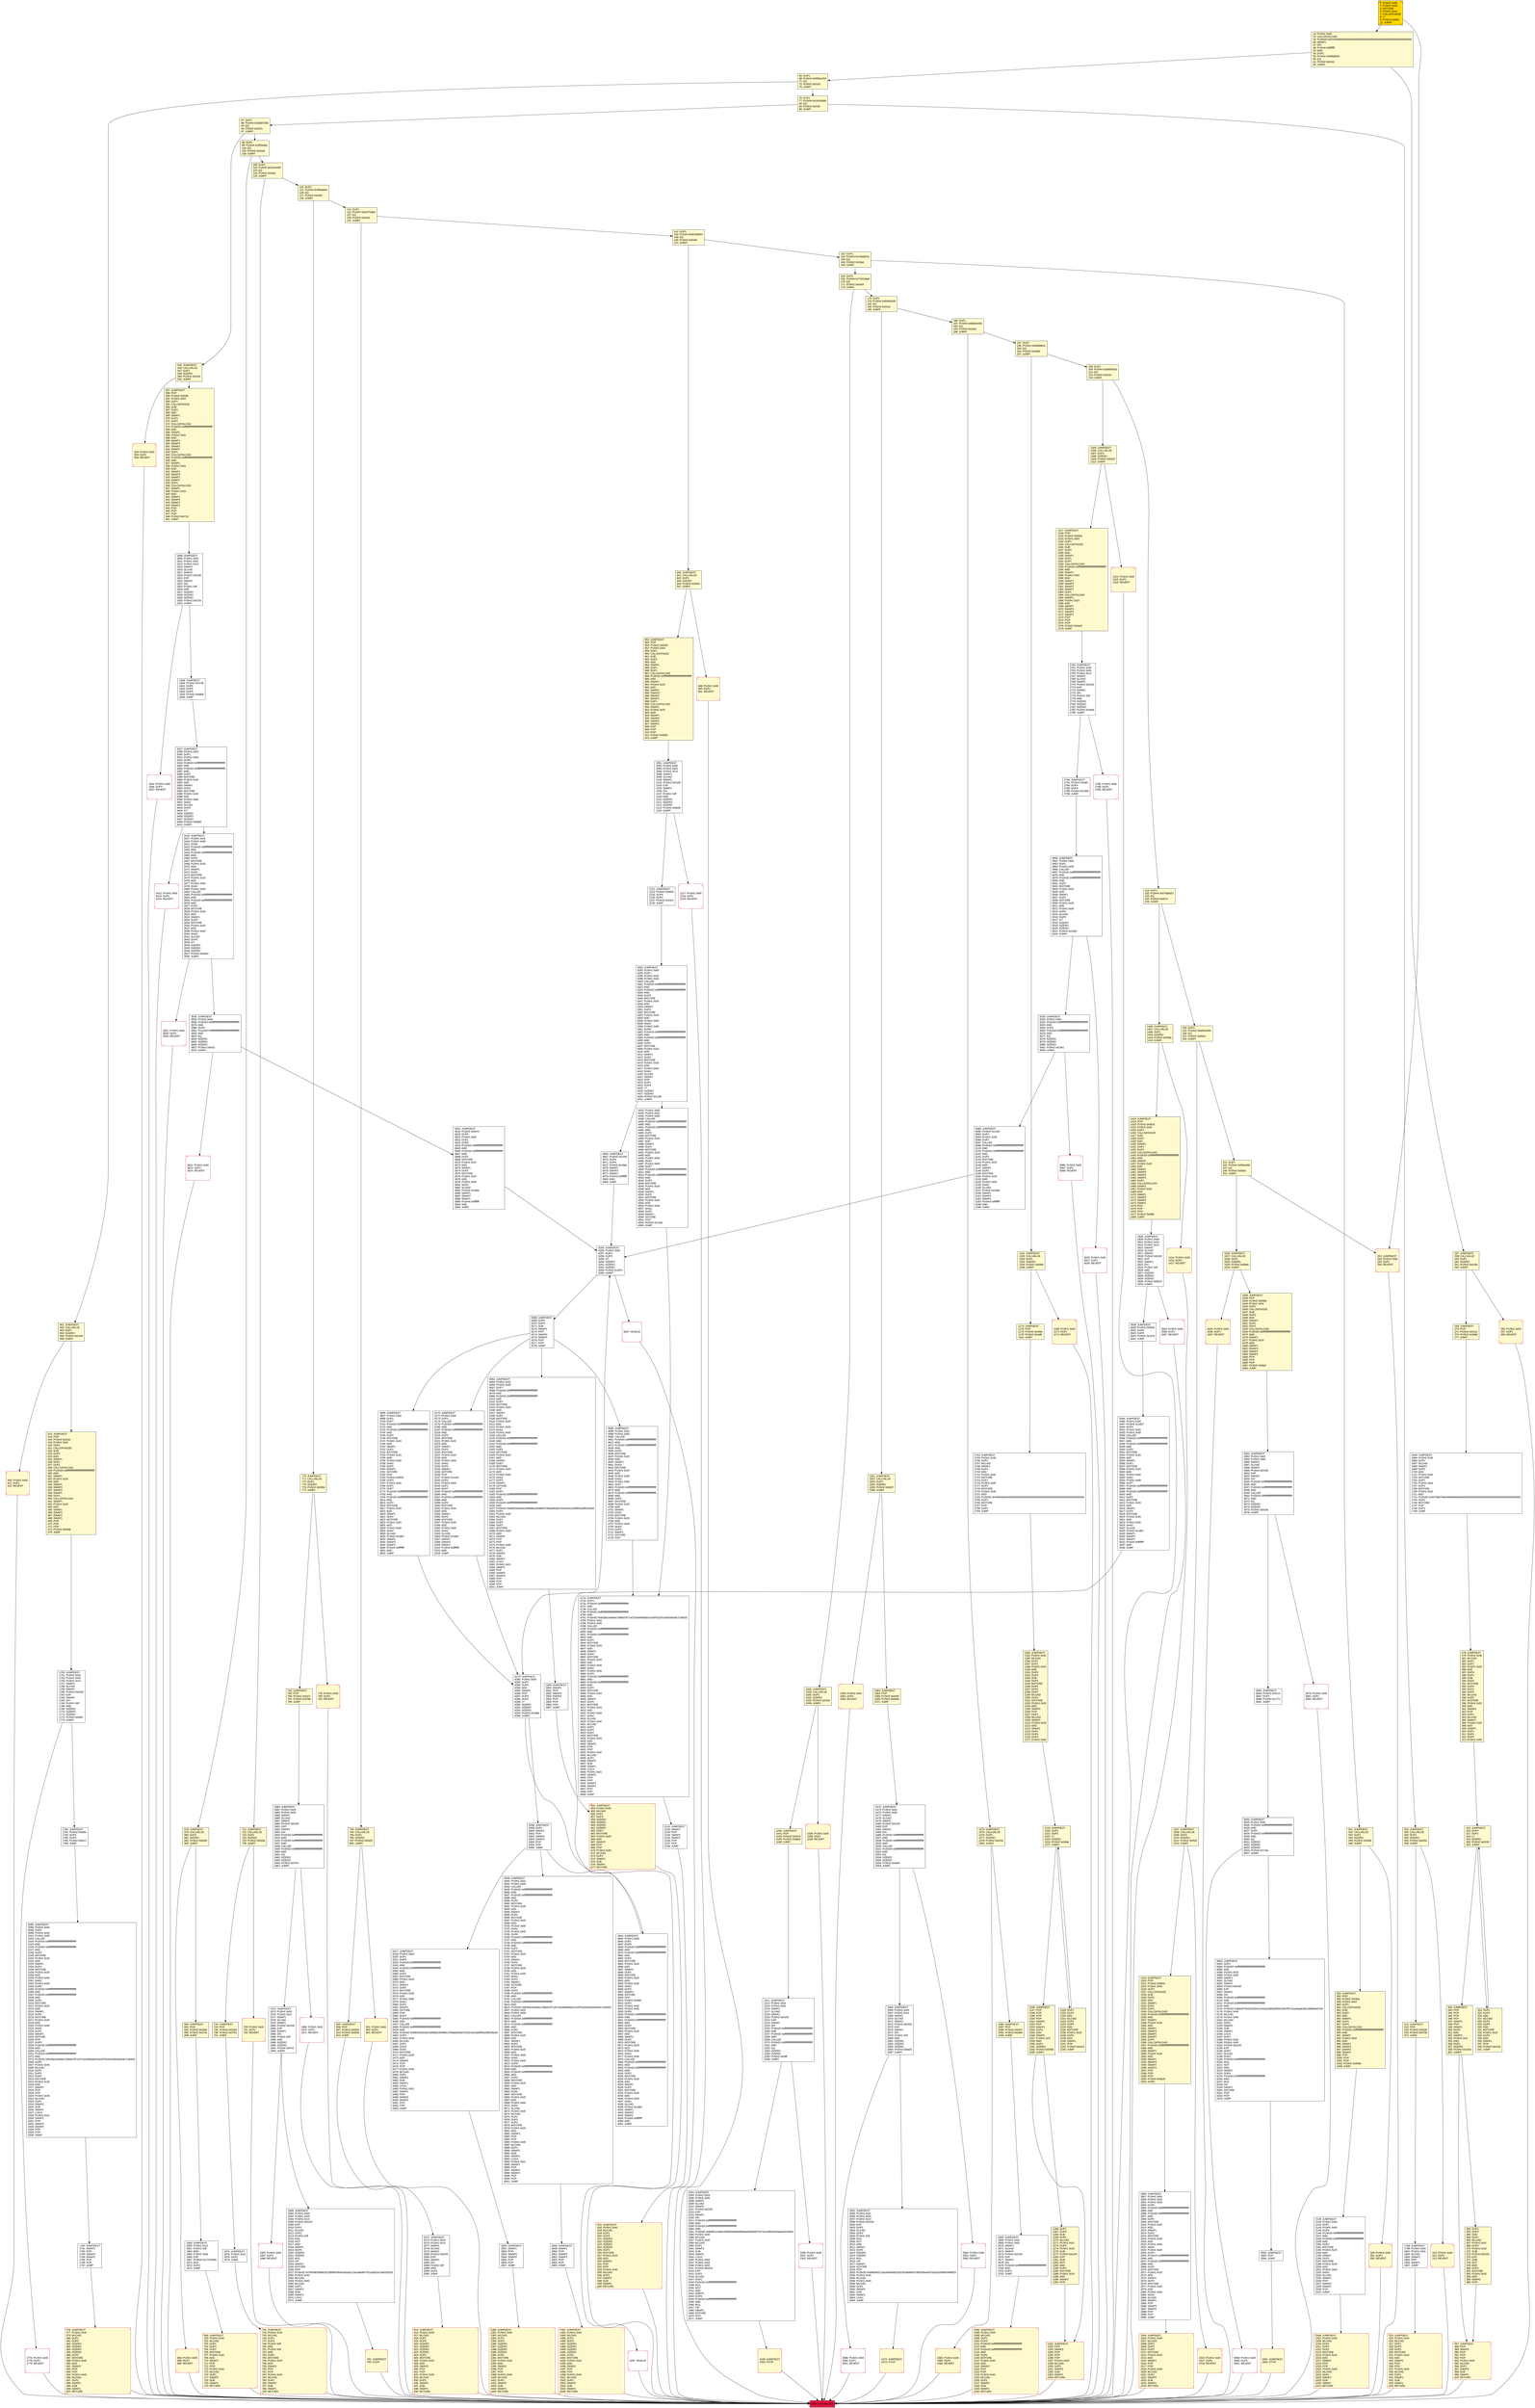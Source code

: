 digraph G {
bgcolor=transparent rankdir=UD;
node [shape=box style=filled color=black fillcolor=white fontname=arial fontcolor=black];
5025 [label="5025: PUSH1 0x00\l5027: DUP1\l5028: REVERT\l" shape=Msquare color=crimson ];
699 [label="699: JUMPDEST\l700: PUSH1 0x40\l702: MLOAD\l703: DUP1\l704: DUP3\l705: DUP2\l706: MSTORE\l707: PUSH1 0x20\l709: ADD\l710: SWAP2\l711: POP\l712: POP\l713: PUSH1 0x40\l715: MLOAD\l716: DUP1\l717: SWAP2\l718: SUB\l719: SWAP1\l720: RETURN\l" fillcolor=lemonchiffon shape=Msquare color=crimson ];
6058 [label="6058: PUSH1 0x00\l6060: DUP1\l6061: REVERT\l" shape=Msquare color=crimson ];
120 [label="120: DUP1\l121: PUSH4 0x3f4ba83a\l126: EQ\l127: PUSH2 0x0302\l130: JUMPI\l" fillcolor=lemonchiffon ];
1040 [label="1040: JUMPDEST\l1041: POP\l1042: PUSH2 0x0419\l1045: PUSH2 0x08a3\l1048: JUMP\l" fillcolor=lemonchiffon ];
686 [label="686: PUSH1 0x00\l688: DUP1\l689: REVERT\l" fillcolor=lemonchiffon shape=Msquare color=crimson ];
1691 [label="1691: JUMPDEST\l1692: STOP\l" fillcolor=lemonchiffon shape=Msquare color=crimson ];
5170 [label="5170: JUMPDEST\l5171: PUSH1 0x00\l5173: DUP1\l5174: CALLER\l5175: PUSH20 0xffffffffffffffffffffffffffffffffffffffff\l5196: AND\l5197: PUSH20 0xffffffffffffffffffffffffffffffffffffffff\l5218: AND\l5219: DUP2\l5220: MSTORE\l5221: PUSH1 0x20\l5223: ADD\l5224: SWAP1\l5225: DUP2\l5226: MSTORE\l5227: PUSH1 0x20\l5229: ADD\l5230: PUSH1 0x00\l5232: SHA3\l5233: DUP2\l5234: SWAP1\l5235: SSTORE\l5236: POP\l5237: PUSH2 0x14c5\l5240: DUP3\l5241: PUSH1 0x00\l5243: DUP1\l5244: DUP7\l5245: PUSH20 0xffffffffffffffffffffffffffffffffffffffff\l5266: AND\l5267: PUSH20 0xffffffffffffffffffffffffffffffffffffffff\l5288: AND\l5289: DUP2\l5290: MSTORE\l5291: PUSH1 0x20\l5293: ADD\l5294: SWAP1\l5295: DUP2\l5296: MSTORE\l5297: PUSH1 0x20\l5299: ADD\l5300: PUSH1 0x00\l5302: SHA3\l5303: SLOAD\l5304: PUSH2 0x1887\l5307: SWAP1\l5308: SWAP2\l5309: SWAP1\l5310: PUSH4 0xffffffff\l5315: AND\l5316: JUMP\l" ];
1968 [label="1968: PUSH1 0x00\l1970: DUP1\l1971: REVERT\l" shape=Msquare color=crimson ];
814 [label="814: JUMPDEST\l815: PUSH1 0x40\l817: MLOAD\l818: DUP1\l819: DUP3\l820: ISZERO\l821: ISZERO\l822: ISZERO\l823: ISZERO\l824: DUP2\l825: MSTORE\l826: PUSH1 0x20\l828: ADD\l829: SWAP2\l830: POP\l831: POP\l832: PUSH1 0x40\l834: MLOAD\l835: DUP1\l836: SWAP2\l837: SUB\l838: SWAP1\l839: RETURN\l" fillcolor=lemonchiffon shape=Msquare color=crimson ];
949 [label="949: PUSH1 0x00\l951: DUP1\l952: REVERT\l" fillcolor=lemonchiffon shape=Msquare color=crimson ];
1095 [label="1095: JUMPDEST\l1096: PUSH1 0x40\l1098: MLOAD\l1099: DUP1\l1100: DUP3\l1101: PUSH20 0xffffffffffffffffffffffffffffffffffffffff\l1122: AND\l1123: PUSH20 0xffffffffffffffffffffffffffffffffffffffff\l1144: AND\l1145: DUP2\l1146: MSTORE\l1147: PUSH1 0x20\l1149: ADD\l1150: SWAP2\l1151: POP\l1152: POP\l1153: PUSH1 0x40\l1155: MLOAD\l1156: DUP1\l1157: SWAP2\l1158: SUB\l1159: SWAP1\l1160: RETURN\l" fillcolor=lemonchiffon shape=Msquare color=crimson ];
208 [label="208: DUP1\l209: PUSH4 0xa9059cbb\l214: EQ\l215: PUSH2 0x0519\l218: JUMPI\l" fillcolor=lemonchiffon ];
1638 [label="1638: JUMPDEST\l1639: POP\l1640: PUSH2 0x069b\l1643: PUSH1 0x04\l1645: DUP1\l1646: CALLDATASIZE\l1647: SUB\l1648: DUP2\l1649: ADD\l1650: SWAP1\l1651: DUP1\l1652: DUP1\l1653: CALLDATALOAD\l1654: PUSH20 0xffffffffffffffffffffffffffffffffffffffff\l1675: AND\l1676: SWAP1\l1677: PUSH1 0x20\l1679: ADD\l1680: SWAP1\l1681: SWAP3\l1682: SWAP2\l1683: SWAP1\l1684: POP\l1685: POP\l1686: POP\l1687: PUSH2 0x0baf\l1690: JUMP\l" fillcolor=lemonchiffon ];
2121 [label="2121: JUMPDEST\l2122: PUSH2 0x0853\l2125: DUP4\l2126: DUP4\l2127: PUSH2 0x10c4\l2130: JUMP\l" ];
502 [label="502: JUMPDEST\l503: CALLVALUE\l504: DUP1\l505: ISZERO\l506: PUSH2 0x0202\l509: JUMPI\l" fillcolor=lemonchiffon ];
387 [label="387: JUMPDEST\l388: POP\l389: SWAP3\l390: POP\l391: POP\l392: POP\l393: PUSH1 0x40\l395: MLOAD\l396: DUP1\l397: SWAP2\l398: SUB\l399: SWAP1\l400: RETURN\l" fillcolor=lemonchiffon shape=Msquare color=crimson ];
5317 [label="5317: JUMPDEST\l5318: PUSH1 0x00\l5320: DUP1\l5321: DUP6\l5322: PUSH20 0xffffffffffffffffffffffffffffffffffffffff\l5343: AND\l5344: PUSH20 0xffffffffffffffffffffffffffffffffffffffff\l5365: AND\l5366: DUP2\l5367: MSTORE\l5368: PUSH1 0x20\l5370: ADD\l5371: SWAP1\l5372: DUP2\l5373: MSTORE\l5374: PUSH1 0x20\l5376: ADD\l5377: PUSH1 0x00\l5379: SHA3\l5380: DUP2\l5381: SWAP1\l5382: SSTORE\l5383: POP\l5384: DUP3\l5385: PUSH20 0xffffffffffffffffffffffffffffffffffffffff\l5406: AND\l5407: CALLER\l5408: PUSH20 0xffffffffffffffffffffffffffffffffffffffff\l5429: AND\l5430: PUSH32 0xddf252ad1be2c89b69c2b068fc378daa952ba7f163c4a11628f55a4df523b3ef\l5463: DUP5\l5464: PUSH1 0x40\l5466: MLOAD\l5467: DUP1\l5468: DUP3\l5469: DUP2\l5470: MSTORE\l5471: PUSH1 0x20\l5473: ADD\l5474: SWAP2\l5475: POP\l5476: POP\l5477: PUSH1 0x40\l5479: MLOAD\l5480: DUP1\l5481: SWAP2\l5482: SUB\l5483: SWAP1\l5484: LOG3\l5485: PUSH1 0x01\l5487: SWAP1\l5488: POP\l5489: SWAP3\l5490: SWAP2\l5491: POP\l5492: POP\l5493: JUMP\l" ];
1808 [label="1808: JUMPDEST\l1809: PUSH1 0x00\l1811: PUSH1 0x03\l1813: PUSH1 0x14\l1815: SWAP1\l1816: SLOAD\l1817: SWAP1\l1818: PUSH2 0x0100\l1821: EXP\l1822: SWAP1\l1823: DIV\l1824: PUSH1 0xff\l1826: AND\l1827: ISZERO\l1828: ISZERO\l1829: ISZERO\l1830: PUSH2 0x072e\l1833: JUMPI\l" ];
4052 [label="4052: JUMPDEST\l4053: PUSH1 0x02\l4055: PUSH1 0x00\l4057: DUP7\l4058: PUSH20 0xffffffffffffffffffffffffffffffffffffffff\l4079: AND\l4080: PUSH20 0xffffffffffffffffffffffffffffffffffffffff\l4101: AND\l4102: DUP2\l4103: MSTORE\l4104: PUSH1 0x20\l4106: ADD\l4107: SWAP1\l4108: DUP2\l4109: MSTORE\l4110: PUSH1 0x20\l4112: ADD\l4113: PUSH1 0x00\l4115: SHA3\l4116: PUSH1 0x00\l4118: CALLER\l4119: PUSH20 0xffffffffffffffffffffffffffffffffffffffff\l4140: AND\l4141: PUSH20 0xffffffffffffffffffffffffffffffffffffffff\l4162: AND\l4163: DUP2\l4164: MSTORE\l4165: PUSH1 0x20\l4167: ADD\l4168: SWAP1\l4169: DUP2\l4170: MSTORE\l4171: PUSH1 0x20\l4173: ADD\l4174: PUSH1 0x00\l4176: SHA3\l4177: DUP2\l4178: SWAP1\l4179: SSTORE\l4180: POP\l4181: DUP3\l4182: PUSH20 0xffffffffffffffffffffffffffffffffffffffff\l4203: AND\l4204: DUP5\l4205: PUSH20 0xffffffffffffffffffffffffffffffffffffffff\l4226: AND\l4227: PUSH32 0xddf252ad1be2c89b69c2b068fc378daa952ba7f163c4a11628f55a4df523b3ef\l4260: DUP5\l4261: PUSH1 0x40\l4263: MLOAD\l4264: DUP1\l4265: DUP3\l4266: DUP2\l4267: MSTORE\l4268: PUSH1 0x20\l4270: ADD\l4271: SWAP2\l4272: POP\l4273: POP\l4274: PUSH1 0x40\l4276: MLOAD\l4277: DUP1\l4278: SWAP2\l4279: SUB\l4280: SWAP1\l4281: LOG3\l4282: PUSH1 0x01\l4284: SWAP1\l4285: POP\l4286: SWAP4\l4287: SWAP3\l4288: POP\l4289: POP\l4290: POP\l4291: JUMP\l" ];
690 [label="690: JUMPDEST\l691: POP\l692: PUSH2 0x02bb\l695: PUSH2 0x0742\l698: JUMP\l" fillcolor=lemonchiffon ];
2091 [label="2091: JUMPDEST\l2092: PUSH1 0x00\l2094: PUSH1 0x03\l2096: PUSH1 0x14\l2098: SWAP1\l2099: SLOAD\l2100: SWAP1\l2101: PUSH2 0x0100\l2104: EXP\l2105: SWAP1\l2106: DIV\l2107: PUSH1 0xff\l2109: AND\l2110: ISZERO\l2111: ISZERO\l2112: ISZERO\l2113: PUSH2 0x0849\l2116: JUMPI\l" ];
721 [label="721: JUMPDEST\l722: CALLVALUE\l723: DUP1\l724: ISZERO\l725: PUSH2 0x02dd\l728: JUMPI\l" fillcolor=lemonchiffon ];
6297 [label="6297: INVALID\l" shape=Msquare color=crimson ];
1414 [label="1414: PUSH1 0x00\l1416: DUP1\l1417: REVERT\l" fillcolor=lemonchiffon shape=Msquare color=crimson ];
153 [label="153: DUP1\l154: PUSH4 0x70a08231\l159: EQ\l160: PUSH2 0x03ad\l163: JUMPI\l" fillcolor=lemonchiffon ];
1972 [label="1972: JUMPDEST\l1973: PUSH1 0x03\l1975: PUSH1 0x14\l1977: SWAP1\l1978: SLOAD\l1979: SWAP1\l1980: PUSH2 0x0100\l1983: EXP\l1984: SWAP1\l1985: DIV\l1986: PUSH1 0xff\l1988: AND\l1989: ISZERO\l1990: ISZERO\l1991: PUSH2 0x07cf\l1994: JUMPI\l" ];
4585 [label="4585: JUMPDEST\l4586: PUSH1 0x02\l4588: PUSH1 0x00\l4590: CALLER\l4591: PUSH20 0xffffffffffffffffffffffffffffffffffffffff\l4612: AND\l4613: PUSH20 0xffffffffffffffffffffffffffffffffffffffff\l4634: AND\l4635: DUP2\l4636: MSTORE\l4637: PUSH1 0x20\l4639: ADD\l4640: SWAP1\l4641: DUP2\l4642: MSTORE\l4643: PUSH1 0x20\l4645: ADD\l4646: PUSH1 0x00\l4648: SHA3\l4649: PUSH1 0x00\l4651: DUP7\l4652: PUSH20 0xffffffffffffffffffffffffffffffffffffffff\l4673: AND\l4674: PUSH20 0xffffffffffffffffffffffffffffffffffffffff\l4695: AND\l4696: DUP2\l4697: MSTORE\l4698: PUSH1 0x20\l4700: ADD\l4701: SWAP1\l4702: DUP2\l4703: MSTORE\l4704: PUSH1 0x20\l4706: ADD\l4707: PUSH1 0x00\l4709: SHA3\l4710: DUP2\l4711: SWAP1\l4712: SSTORE\l4713: POP\l" ];
1182 [label="1182: JUMPDEST\l1183: PUSH1 0x40\l1185: MLOAD\l1186: DUP1\l1187: DUP1\l1188: PUSH1 0x20\l1190: ADD\l1191: DUP3\l1192: DUP2\l1193: SUB\l1194: DUP3\l1195: MSTORE\l1196: DUP4\l1197: DUP2\l1198: DUP2\l1199: MLOAD\l1200: DUP2\l1201: MSTORE\l1202: PUSH1 0x20\l1204: ADD\l1205: SWAP2\l1206: POP\l1207: DUP1\l1208: MLOAD\l1209: SWAP1\l1210: PUSH1 0x20\l1212: ADD\l1213: SWAP1\l1214: DUP1\l1215: DUP4\l1216: DUP4\l1217: PUSH1 0x00\l" fillcolor=lemonchiffon ];
1169 [label="1169: PUSH1 0x00\l1171: DUP1\l1172: REVERT\l" fillcolor=lemonchiffon shape=Msquare color=crimson ];
241 [label="241: DUP1\l242: PUSH4 0xf2fde38b\l247: EQ\l248: PUSH2 0x065a\l251: JUMPI\l" fillcolor=lemonchiffon ];
6002 [label="6002: JUMPDEST\l6003: PUSH1 0x00\l6005: PUSH20 0xffffffffffffffffffffffffffffffffffffffff\l6026: AND\l6027: DUP2\l6028: PUSH20 0xffffffffffffffffffffffffffffffffffffffff\l6049: AND\l6050: EQ\l6051: ISZERO\l6052: ISZERO\l6053: ISZERO\l6054: PUSH2 0x17ae\l6057: JUMPI\l" ];
3092 [label="3092: JUMPDEST\l3093: POP\l3094: JUMP\l" ];
2592 [label="2592: JUMPDEST\l2593: PUSH1 0x01\l2595: PUSH1 0x03\l2597: PUSH1 0x14\l2599: PUSH2 0x0100\l2602: EXP\l2603: DUP2\l2604: SLOAD\l2605: DUP2\l2606: PUSH1 0xff\l2608: MUL\l2609: NOT\l2610: AND\l2611: SWAP1\l2612: DUP4\l2613: ISZERO\l2614: ISZERO\l2615: MUL\l2616: OR\l2617: SWAP1\l2618: SSTORE\l2619: POP\l2620: PUSH32 0x6985a02210a168e66602d3235cb6db0e70f92b3ba4d376a33c0f3d9434bff625\l2653: PUSH1 0x40\l2655: MLOAD\l2656: PUSH1 0x40\l2658: MLOAD\l2659: DUP1\l2660: SWAP2\l2661: SUB\l2662: SWAP1\l2663: LOG1\l2664: JUMP\l" ];
3696 [label="3696: JUMPDEST\l3697: PUSH1 0x00\l3699: DUP1\l3700: DUP7\l3701: PUSH20 0xffffffffffffffffffffffffffffffffffffffff\l3722: AND\l3723: PUSH20 0xffffffffffffffffffffffffffffffffffffffff\l3744: AND\l3745: DUP2\l3746: MSTORE\l3747: PUSH1 0x20\l3749: ADD\l3750: SWAP1\l3751: DUP2\l3752: MSTORE\l3753: PUSH1 0x20\l3755: ADD\l3756: PUSH1 0x00\l3758: SHA3\l3759: DUP2\l3760: SWAP1\l3761: SSTORE\l3762: POP\l3763: PUSH2 0x0f03\l3766: DUP3\l3767: PUSH1 0x00\l3769: DUP1\l3770: DUP7\l3771: PUSH20 0xffffffffffffffffffffffffffffffffffffffff\l3792: AND\l3793: PUSH20 0xffffffffffffffffffffffffffffffffffffffff\l3814: AND\l3815: DUP2\l3816: MSTORE\l3817: PUSH1 0x20\l3819: ADD\l3820: SWAP1\l3821: DUP2\l3822: MSTORE\l3823: PUSH1 0x20\l3825: ADD\l3826: PUSH1 0x00\l3828: SHA3\l3829: SLOAD\l3830: PUSH2 0x1887\l3833: SWAP1\l3834: SWAP2\l3835: SWAP1\l3836: PUSH4 0xffffffff\l3841: AND\l3842: JUMP\l" ];
1626 [label="1626: JUMPDEST\l1627: CALLVALUE\l1628: DUP1\l1629: ISZERO\l1630: PUSH2 0x0666\l1633: JUMPI\l" fillcolor=lemonchiffon ];
1219 [label="1219: JUMPDEST\l1220: DUP4\l1221: DUP2\l1222: LT\l1223: ISZERO\l1224: PUSH2 0x04de\l1227: JUMPI\l" fillcolor=lemonchiffon ];
409 [label="409: PUSH1 0x00\l411: DUP1\l412: REVERT\l" fillcolor=lemonchiffon shape=Msquare color=crimson ];
1750 [label="1750: JUMPDEST\l1751: PUSH1 0x00\l1753: PUSH1 0x03\l1755: PUSH1 0x14\l1757: SWAP1\l1758: SLOAD\l1759: SWAP1\l1760: PUSH2 0x0100\l1763: EXP\l1764: SWAP1\l1765: DIV\l1766: PUSH1 0xff\l1768: AND\l1769: ISZERO\l1770: ISZERO\l1771: ISZERO\l1772: PUSH2 0x06f4\l1775: JUMPI\l" ];
1086 [label="1086: JUMPDEST\l1087: POP\l1088: PUSH2 0x0447\l1091: PUSH2 0x0a69\l1094: JUMP\l" fillcolor=lemonchiffon ];
2786 [label="2786: PUSH1 0x00\l2788: DUP1\l2789: REVERT\l" shape=Msquare color=crimson ];
6268 [label="6268: JUMPDEST\l6269: DUP2\l6270: DUP4\l6271: SUB\l6272: SWAP1\l6273: POP\l6274: SWAP3\l6275: SWAP2\l6276: POP\l6277: POP\l6278: JUMP\l" ];
1305 [label="1305: JUMPDEST\l1306: CALLVALUE\l1307: DUP1\l1308: ISZERO\l1309: PUSH2 0x0525\l1312: JUMPI\l" fillcolor=lemonchiffon ];
2991 [label="2991: JUMPDEST\l2992: PUSH1 0x03\l2994: PUSH1 0x00\l2996: SWAP1\l2997: SLOAD\l2998: SWAP1\l2999: PUSH2 0x0100\l3002: EXP\l3003: SWAP1\l3004: DIV\l3005: PUSH20 0xffffffffffffffffffffffffffffffffffffffff\l3026: AND\l3027: PUSH20 0xffffffffffffffffffffffffffffffffffffffff\l3048: AND\l3049: CALLER\l3050: PUSH20 0xffffffffffffffffffffffffffffffffffffffff\l3071: AND\l3072: EQ\l3073: ISZERO\l3074: ISZERO\l3075: PUSH2 0x0c0b\l3078: JUMPI\l" ];
1051 [label="1051: JUMPDEST\l1052: CALLVALUE\l1053: DUP1\l1054: ISZERO\l1055: PUSH2 0x0427\l1058: JUMPI\l" fillcolor=lemonchiffon ];
1515 [label="1515: PUSH1 0x00\l1517: DUP1\l1518: REVERT\l" fillcolor=lemonchiffon shape=Msquare color=crimson ];
2838 [label="2838: JUMPDEST\l2839: PUSH2 0x0b20\l2842: DUP4\l2843: DUP4\l2844: PUSH2 0x1576\l2847: JUMP\l" ];
2800 [label="2800: JUMPDEST\l2801: SWAP1\l2802: POP\l2803: SWAP3\l2804: SWAP2\l2805: POP\l2806: POP\l2807: JUMP\l" ];
6062 [label="6062: JUMPDEST\l6063: DUP1\l6064: PUSH20 0xffffffffffffffffffffffffffffffffffffffff\l6085: AND\l6086: PUSH1 0x03\l6088: PUSH1 0x00\l6090: SWAP1\l6091: SLOAD\l6092: SWAP1\l6093: PUSH2 0x0100\l6096: EXP\l6097: SWAP1\l6098: DIV\l6099: PUSH20 0xffffffffffffffffffffffffffffffffffffffff\l6120: AND\l6121: PUSH20 0xffffffffffffffffffffffffffffffffffffffff\l6142: AND\l6143: PUSH32 0x8be0079c531659141344cd1fd0a4f28419497f9722a3daafe3b4186f6b6457e0\l6176: PUSH1 0x40\l6178: MLOAD\l6179: PUSH1 0x40\l6181: MLOAD\l6182: DUP1\l6183: SWAP2\l6184: SUB\l6185: SWAP1\l6186: LOG3\l6187: DUP1\l6188: PUSH1 0x03\l6190: PUSH1 0x00\l6192: PUSH2 0x0100\l6195: EXP\l6196: DUP2\l6197: SLOAD\l6198: DUP2\l6199: PUSH20 0xffffffffffffffffffffffffffffffffffffffff\l6220: MUL\l6221: NOT\l6222: AND\l6223: SWAP1\l6224: DUP4\l6225: PUSH20 0xffffffffffffffffffffffffffffffffffffffff\l6246: AND\l6247: MUL\l6248: OR\l6249: SWAP1\l6250: SSTORE\l6251: POP\l6252: POP\l6253: JUMP\l" ];
76 [label="76: DUP1\l77: PUSH4 0x18160ddd\l82: EQ\l83: PUSH2 0x01f6\l86: JUMPI\l" fillcolor=lemonchiffon ];
1776 [label="1776: PUSH1 0x00\l1778: DUP1\l1779: REVERT\l" shape=Msquare color=crimson ];
742 [label="742: JUMPDEST\l743: PUSH1 0x40\l745: MLOAD\l746: DUP1\l747: DUP3\l748: PUSH1 0xff\l750: AND\l751: PUSH1 0xff\l753: AND\l754: DUP2\l755: MSTORE\l756: PUSH1 0x20\l758: ADD\l759: SWAP2\l760: POP\l761: POP\l762: PUSH1 0x40\l764: MLOAD\l765: DUP1\l766: SWAP2\l767: SUB\l768: SWAP1\l769: RETURN\l" fillcolor=lemonchiffon shape=Msquare color=crimson ];
2211 [label="2211: JUMPDEST\l2212: PUSH1 0x03\l2214: PUSH1 0x00\l2216: SWAP1\l2217: SLOAD\l2218: SWAP1\l2219: PUSH2 0x0100\l2222: EXP\l2223: SWAP1\l2224: DIV\l2225: PUSH20 0xffffffffffffffffffffffffffffffffffffffff\l2246: AND\l2247: PUSH20 0xffffffffffffffffffffffffffffffffffffffff\l2268: AND\l2269: CALLER\l2270: PUSH20 0xffffffffffffffffffffffffffffffffffffffff\l2291: AND\l2292: EQ\l2293: ISZERO\l2294: ISZERO\l2295: PUSH2 0x08ff\l2298: JUMPI\l" ];
1838 [label="1838: JUMPDEST\l1839: PUSH2 0x0739\l1842: DUP5\l1843: DUP5\l1844: DUP5\l1845: PUSH2 0x0d09\l1848: JUMP\l" ];
1380 [label="1380: JUMPDEST\l1381: PUSH1 0x40\l1383: MLOAD\l1384: DUP1\l1385: DUP3\l1386: ISZERO\l1387: ISZERO\l1388: ISZERO\l1389: ISZERO\l1390: DUP2\l1391: MSTORE\l1392: PUSH1 0x20\l1394: ADD\l1395: SWAP2\l1396: POP\l1397: POP\l1398: PUSH1 0x40\l1400: MLOAD\l1401: DUP1\l1402: SWAP2\l1403: SUB\l1404: SWAP1\l1405: RETURN\l" fillcolor=lemonchiffon shape=Msquare color=crimson ];
142 [label="142: DUP1\l143: PUSH4 0x66188463\l148: EQ\l149: PUSH2 0x0348\l152: JUMPI\l" fillcolor=lemonchiffon ];
197 [label="197: DUP1\l198: PUSH4 0x95d89b41\l203: EQ\l204: PUSH2 0x0489\l207: JUMPI\l" fillcolor=lemonchiffon ];
2299 [label="2299: PUSH1 0x00\l2301: DUP1\l2302: REVERT\l" shape=Msquare color=crimson ];
2790 [label="2790: JUMPDEST\l2791: PUSH2 0x0af0\l2794: DUP4\l2795: DUP4\l2796: PUSH2 0x1356\l2799: JUMP\l" ];
1006 [label="1006: JUMPDEST\l1007: PUSH1 0x40\l1009: MLOAD\l1010: DUP1\l1011: DUP3\l1012: DUP2\l1013: MSTORE\l1014: PUSH1 0x20\l1016: ADD\l1017: SWAP2\l1018: POP\l1019: POP\l1020: PUSH1 0x40\l1022: MLOAD\l1023: DUP1\l1024: SWAP2\l1025: SUB\l1026: SWAP1\l1027: RETURN\l" fillcolor=lemonchiffon shape=Msquare color=crimson ];
1790 [label="1790: JUMPDEST\l1791: SWAP1\l1792: POP\l1793: SWAP3\l1794: SWAP2\l1795: POP\l1796: POP\l1797: JUMP\l" ];
65 [label="65: DUP1\l66: PUSH4 0x095ea7b3\l71: EQ\l72: PUSH2 0x0191\l75: JUMPI\l" fillcolor=lemonchiffon ];
510 [label="510: PUSH1 0x00\l512: DUP1\l513: REVERT\l" fillcolor=lemonchiffon shape=Msquare color=crimson ];
793 [label="793: JUMPDEST\l794: CALLVALUE\l795: DUP1\l796: ISZERO\l797: PUSH2 0x0325\l800: JUMPI\l" fillcolor=lemonchiffon ];
362 [label="362: DUP1\l363: DUP3\l364: SUB\l365: DUP1\l366: MLOAD\l367: PUSH1 0x01\l369: DUP4\l370: PUSH1 0x20\l372: SUB\l373: PUSH2 0x0100\l376: EXP\l377: SUB\l378: NOT\l379: AND\l380: DUP2\l381: MSTORE\l382: PUSH1 0x20\l384: ADD\l385: SWAP2\l386: POP\l" fillcolor=lemonchiffon ];
1507 [label="1507: JUMPDEST\l1508: CALLVALUE\l1509: DUP1\l1510: ISZERO\l1511: PUSH2 0x05ef\l1514: JUMPI\l" fillcolor=lemonchiffon ];
175 [label="175: DUP1\l176: PUSH4 0x8456cb59\l181: EQ\l182: PUSH2 0x041b\l185: JUMPI\l" fillcolor=lemonchiffon ];
315 [label="315: JUMPDEST\l316: DUP4\l317: DUP2\l318: LT\l319: ISZERO\l320: PUSH2 0x0156\l323: JUMPI\l" fillcolor=lemonchiffon ];
1995 [label="1995: PUSH1 0x00\l1997: DUP1\l1998: REVERT\l" shape=Msquare color=crimson ];
1074 [label="1074: JUMPDEST\l1075: CALLVALUE\l1076: DUP1\l1077: ISZERO\l1078: PUSH2 0x043e\l1081: JUMPI\l" fillcolor=lemonchiffon ];
1880 [label="1880: JUMPDEST\l1881: PUSH1 0x03\l1883: PUSH1 0x00\l1885: SWAP1\l1886: SLOAD\l1887: SWAP1\l1888: PUSH2 0x0100\l1891: EXP\l1892: SWAP1\l1893: DIV\l1894: PUSH20 0xffffffffffffffffffffffffffffffffffffffff\l1915: AND\l1916: PUSH20 0xffffffffffffffffffffffffffffffffffffffff\l1937: AND\l1938: CALLER\l1939: PUSH20 0xffffffffffffffffffffffffffffffffffffffff\l1960: AND\l1961: EQ\l1962: ISZERO\l1963: ISZERO\l1964: PUSH2 0x07b4\l1967: JUMPI\l" ];
1858 [label="1858: JUMPDEST\l1859: PUSH1 0x12\l1861: PUSH1 0xff\l1863: AND\l1864: PUSH1 0x0a\l1866: EXP\l1867: PUSH4 0x17d78400\l1872: MUL\l1873: DUP2\l1874: JUMP\l" ];
2072 [label="2072: JUMPDEST\l2073: PUSH1 0x03\l2075: PUSH1 0x14\l2077: SWAP1\l2078: SLOAD\l2079: SWAP1\l2080: PUSH2 0x0100\l2083: EXP\l2084: SWAP1\l2085: DIV\l2086: PUSH1 0xff\l2088: AND\l2089: DUP2\l2090: JUMP\l" ];
269 [label="269: JUMPDEST\l270: POP\l271: PUSH2 0x0116\l274: PUSH2 0x069d\l277: JUMP\l" fillcolor=lemonchiffon ];
1317 [label="1317: JUMPDEST\l1318: POP\l1319: PUSH2 0x0564\l1322: PUSH1 0x04\l1324: DUP1\l1325: CALLDATASIZE\l1326: SUB\l1327: DUP2\l1328: ADD\l1329: SWAP1\l1330: DUP1\l1331: DUP1\l1332: CALLDATALOAD\l1333: PUSH20 0xffffffffffffffffffffffffffffffffffffffff\l1354: AND\l1355: SWAP1\l1356: PUSH1 0x20\l1358: ADD\l1359: SWAP1\l1360: SWAP3\l1361: SWAP2\l1362: SWAP1\l1363: DUP1\l1364: CALLDATALOAD\l1365: SWAP1\l1366: PUSH1 0x20\l1368: ADD\l1369: SWAP1\l1370: SWAP3\l1371: SWAP2\l1372: SWAP1\l1373: POP\l1374: POP\l1375: POP\l1376: PUSH2 0x0ac8\l1379: JUMP\l" fillcolor=lemonchiffon ];
2472 [label="2472: JUMPDEST\l2473: PUSH1 0x03\l2475: PUSH1 0x00\l2477: SWAP1\l2478: SLOAD\l2479: SWAP1\l2480: PUSH2 0x0100\l2483: EXP\l2484: SWAP1\l2485: DIV\l2486: PUSH20 0xffffffffffffffffffffffffffffffffffffffff\l2507: AND\l2508: PUSH20 0xffffffffffffffffffffffffffffffffffffffff\l2529: AND\l2530: CALLER\l2531: PUSH20 0xffffffffffffffffffffffffffffffffffffffff\l2552: AND\l2553: EQ\l2554: ISZERO\l2555: ISZERO\l2556: PUSH2 0x0a04\l2559: JUMPI\l" ];
2760 [label="2760: JUMPDEST\l2761: PUSH1 0x00\l2763: PUSH1 0x03\l2765: PUSH1 0x14\l2767: SWAP1\l2768: SLOAD\l2769: SWAP1\l2770: PUSH2 0x0100\l2773: EXP\l2774: SWAP1\l2775: DIV\l2776: PUSH1 0xff\l2778: AND\l2779: ISZERO\l2780: ISZERO\l2781: ISZERO\l2782: PUSH2 0x0ae6\l2785: JUMPI\l" ];
5089 [label="5089: JUMPDEST\l5090: PUSH2 0x1432\l5093: DUP3\l5094: PUSH1 0x00\l5096: DUP1\l5097: CALLER\l5098: PUSH20 0xffffffffffffffffffffffffffffffffffffffff\l5119: AND\l5120: PUSH20 0xffffffffffffffffffffffffffffffffffffffff\l5141: AND\l5142: DUP2\l5143: MSTORE\l5144: PUSH1 0x20\l5146: ADD\l5147: SWAP1\l5148: DUP2\l5149: MSTORE\l5150: PUSH1 0x20\l5152: ADD\l5153: PUSH1 0x00\l5155: SHA3\l5156: SLOAD\l5157: PUSH2 0x186e\l5160: SWAP1\l5161: SWAP2\l5162: SWAP1\l5163: PUSH4 0xffffffff\l5168: AND\l5169: JUMP\l" ];
2303 [label="2303: JUMPDEST\l2304: PUSH1 0x03\l2306: PUSH1 0x00\l2308: SWAP1\l2309: SLOAD\l2310: SWAP1\l2311: PUSH2 0x0100\l2314: EXP\l2315: SWAP1\l2316: DIV\l2317: PUSH20 0xffffffffffffffffffffffffffffffffffffffff\l2338: AND\l2339: PUSH20 0xffffffffffffffffffffffffffffffffffffffff\l2360: AND\l2361: PUSH32 0xf8df31144d9c2f0f6b59d69b8b98abd5459d07f2742c4df920b25aae33c64820\l2394: PUSH1 0x40\l2396: MLOAD\l2397: PUSH1 0x40\l2399: MLOAD\l2400: DUP1\l2401: SWAP2\l2402: SUB\l2403: SWAP1\l2404: LOG2\l2405: PUSH1 0x00\l2407: PUSH1 0x03\l2409: PUSH1 0x00\l2411: PUSH2 0x0100\l2414: EXP\l2415: DUP2\l2416: SLOAD\l2417: DUP2\l2418: PUSH20 0xffffffffffffffffffffffffffffffffffffffff\l2439: MUL\l2440: NOT\l2441: AND\l2442: SWAP1\l2443: DUP4\l2444: PUSH20 0xffffffffffffffffffffffffffffffffffffffff\l2465: AND\l2466: MUL\l2467: OR\l2468: SWAP1\l2469: SSTORE\l2470: POP\l2471: JUMP\l" ];
729 [label="729: PUSH1 0x00\l731: DUP1\l732: REVERT\l" fillcolor=lemonchiffon shape=Msquare color=crimson ];
3555 [label="3555: JUMPDEST\l3556: PUSH1 0x00\l3558: PUSH20 0xffffffffffffffffffffffffffffffffffffffff\l3579: AND\l3580: DUP4\l3581: PUSH20 0xffffffffffffffffffffffffffffffffffffffff\l3602: AND\l3603: EQ\l3604: ISZERO\l3605: ISZERO\l3606: ISZERO\l3607: PUSH2 0x0e1f\l3610: JUMPI\l" ];
342 [label="342: JUMPDEST\l343: POP\l344: POP\l345: POP\l346: POP\l347: SWAP1\l348: POP\l349: SWAP1\l350: DUP2\l351: ADD\l352: SWAP1\l353: PUSH1 0x1f\l355: AND\l356: DUP1\l357: ISZERO\l358: PUSH2 0x0183\l361: JUMPI\l" fillcolor=lemonchiffon ];
1849 [label="1849: JUMPDEST\l1850: SWAP1\l1851: POP\l1852: SWAP4\l1853: SWAP3\l1854: POP\l1855: POP\l1856: POP\l1857: JUMP\l" ];
5085 [label="5085: PUSH1 0x00\l5087: DUP1\l5088: REVERT\l" shape=Msquare color=crimson ];
545 [label="545: JUMPDEST\l546: CALLVALUE\l547: DUP1\l548: ISZERO\l549: PUSH2 0x022d\l552: JUMPI\l" fillcolor=lemonchiffon ];
2808 [label="2808: JUMPDEST\l2809: PUSH1 0x00\l2811: PUSH1 0x03\l2813: PUSH1 0x14\l2815: SWAP1\l2816: SLOAD\l2817: SWAP1\l2818: PUSH2 0x0100\l2821: EXP\l2822: SWAP1\l2823: DIV\l2824: PUSH1 0xff\l2826: AND\l2827: ISZERO\l2828: ISZERO\l2829: ISZERO\l2830: PUSH2 0x0b16\l2833: JUMPI\l" ];
3551 [label="3551: PUSH1 0x00\l3553: DUP1\l3554: REVERT\l" shape=Msquare color=crimson ];
801 [label="801: PUSH1 0x00\l803: DUP1\l804: REVERT\l" fillcolor=lemonchiffon shape=Msquare color=crimson ];
1313 [label="1313: PUSH1 0x00\l1315: DUP1\l1316: REVERT\l" fillcolor=lemonchiffon shape=Msquare color=crimson ];
2848 [label="2848: JUMPDEST\l2849: SWAP1\l2850: POP\l2851: SWAP3\l2852: SWAP2\l2853: POP\l2854: POP\l2855: JUMP\l" ];
1059 [label="1059: PUSH1 0x00\l1061: DUP1\l1062: REVERT\l" fillcolor=lemonchiffon shape=Msquare color=crimson ];
4292 [label="4292: JUMPDEST\l4293: PUSH1 0x00\l4295: DUP1\l4296: PUSH1 0x02\l4298: PUSH1 0x00\l4300: CALLER\l4301: PUSH20 0xffffffffffffffffffffffffffffffffffffffff\l4322: AND\l4323: PUSH20 0xffffffffffffffffffffffffffffffffffffffff\l4344: AND\l4345: DUP2\l4346: MSTORE\l4347: PUSH1 0x20\l4349: ADD\l4350: SWAP1\l4351: DUP2\l4352: MSTORE\l4353: PUSH1 0x20\l4355: ADD\l4356: PUSH1 0x00\l4358: SHA3\l4359: PUSH1 0x00\l4361: DUP6\l4362: PUSH20 0xffffffffffffffffffffffffffffffffffffffff\l4383: AND\l4384: PUSH20 0xffffffffffffffffffffffffffffffffffffffff\l4405: AND\l4406: DUP2\l4407: MSTORE\l4408: PUSH1 0x20\l4410: ADD\l4411: SWAP1\l4412: DUP2\l4413: MSTORE\l4414: PUSH1 0x20\l4416: ADD\l4417: PUSH1 0x00\l4419: SHA3\l4420: SLOAD\l4421: SWAP1\l4422: POP\l4423: DUP1\l4424: DUP4\l4425: LT\l4426: ISZERO\l4427: ISZERO\l4428: PUSH2 0x11d6\l4431: JUMPI\l" ];
791 [label="791: JUMPDEST\l792: STOP\l" fillcolor=lemonchiffon shape=Msquare color=crimson ];
1228 [label="1228: DUP1\l1229: DUP3\l1230: ADD\l1231: MLOAD\l1232: DUP2\l1233: DUP5\l1234: ADD\l1235: MSTORE\l1236: PUSH1 0x20\l1238: DUP2\l1239: ADD\l1240: SWAP1\l1241: POP\l1242: PUSH2 0x04c3\l1245: JUMP\l" fillcolor=lemonchiffon ];
4714 [label="4714: JUMPDEST\l4715: DUP4\l4716: PUSH20 0xffffffffffffffffffffffffffffffffffffffff\l4737: AND\l4738: CALLER\l4739: PUSH20 0xffffffffffffffffffffffffffffffffffffffff\l4760: AND\l4761: PUSH32 0x8c5be1e5ebec7d5bd14f71427d1e84f3dd0314c0f7b2291e5b200ac8c7c3b925\l4794: PUSH1 0x02\l4796: PUSH1 0x00\l4798: CALLER\l4799: PUSH20 0xffffffffffffffffffffffffffffffffffffffff\l4820: AND\l4821: PUSH20 0xffffffffffffffffffffffffffffffffffffffff\l4842: AND\l4843: DUP2\l4844: MSTORE\l4845: PUSH1 0x20\l4847: ADD\l4848: SWAP1\l4849: DUP2\l4850: MSTORE\l4851: PUSH1 0x20\l4853: ADD\l4854: PUSH1 0x00\l4856: SHA3\l4857: PUSH1 0x00\l4859: DUP9\l4860: PUSH20 0xffffffffffffffffffffffffffffffffffffffff\l4881: AND\l4882: PUSH20 0xffffffffffffffffffffffffffffffffffffffff\l4903: AND\l4904: DUP2\l4905: MSTORE\l4906: PUSH1 0x20\l4908: ADD\l4909: SWAP1\l4910: DUP2\l4911: MSTORE\l4912: PUSH1 0x20\l4914: ADD\l4915: PUSH1 0x00\l4917: SHA3\l4918: SLOAD\l4919: PUSH1 0x40\l4921: MLOAD\l4922: DUP1\l4923: DUP3\l4924: DUP2\l4925: MSTORE\l4926: PUSH1 0x20\l4928: ADD\l4929: SWAP2\l4930: POP\l4931: POP\l4932: PUSH1 0x40\l4934: MLOAD\l4935: DUP1\l4936: SWAP2\l4937: SUB\l4938: SWAP1\l4939: LOG3\l4940: PUSH1 0x01\l4942: SWAP2\l4943: POP\l4944: POP\l4945: SWAP3\l4946: SWAP2\l4947: POP\l4948: POP\l4949: JUMP\l" ];
852 [label="852: JUMPDEST\l853: POP\l854: PUSH2 0x0393\l857: PUSH1 0x04\l859: DUP1\l860: CALLDATASIZE\l861: SUB\l862: DUP2\l863: ADD\l864: SWAP1\l865: DUP1\l866: DUP1\l867: CALLDATALOAD\l868: PUSH20 0xffffffffffffffffffffffffffffffffffffffff\l889: AND\l890: SWAP1\l891: PUSH1 0x20\l893: ADD\l894: SWAP1\l895: SWAP3\l896: SWAP2\l897: SWAP1\l898: DUP1\l899: CALLDATALOAD\l900: SWAP1\l901: PUSH1 0x20\l903: ADD\l904: SWAP1\l905: SWAP3\l906: SWAP2\l907: SWAP1\l908: POP\l909: POP\l910: POP\l911: PUSH2 0x082b\l914: JUMP\l" fillcolor=lemonchiffon ];
953 [label="953: JUMPDEST\l954: POP\l955: PUSH2 0x03ee\l958: PUSH1 0x04\l960: DUP1\l961: CALLDATASIZE\l962: SUB\l963: DUP2\l964: ADD\l965: SWAP1\l966: DUP1\l967: DUP1\l968: CALLDATALOAD\l969: PUSH20 0xffffffffffffffffffffffffffffffffffffffff\l990: AND\l991: SWAP1\l992: PUSH1 0x20\l994: ADD\l995: SWAP1\l996: SWAP3\l997: SWAP2\l998: SWAP1\l999: POP\l1000: POP\l1001: POP\l1002: PUSH2 0x085b\l1005: JUMP\l" fillcolor=lemonchiffon ];
553 [label="553: PUSH1 0x00\l555: DUP1\l556: REVERT\l" fillcolor=lemonchiffon shape=Msquare color=crimson ];
1519 [label="1519: JUMPDEST\l1520: POP\l1521: PUSH2 0x0644\l1524: PUSH1 0x04\l1526: DUP1\l1527: CALLDATASIZE\l1528: SUB\l1529: DUP2\l1530: ADD\l1531: SWAP1\l1532: DUP1\l1533: DUP1\l1534: CALLDATALOAD\l1535: PUSH20 0xffffffffffffffffffffffffffffffffffffffff\l1556: AND\l1557: SWAP1\l1558: PUSH1 0x20\l1560: ADD\l1561: SWAP1\l1562: SWAP3\l1563: SWAP2\l1564: SWAP1\l1565: DUP1\l1566: CALLDATALOAD\l1567: PUSH20 0xffffffffffffffffffffffffffffffffffffffff\l1588: AND\l1589: SWAP1\l1590: PUSH1 0x20\l1592: ADD\l1593: SWAP1\l1594: SWAP3\l1595: SWAP2\l1596: SWAP1\l1597: POP\l1598: POP\l1599: POP\l1600: PUSH2 0x0b28\l1603: JUMP\l" fillcolor=lemonchiffon ];
1834 [label="1834: PUSH1 0x00\l1836: DUP1\l1837: REVERT\l" shape=Msquare color=crimson ];
1999 [label="1999: JUMPDEST\l2000: PUSH1 0x00\l2002: PUSH1 0x03\l2004: PUSH1 0x14\l2006: PUSH2 0x0100\l2009: EXP\l2010: DUP2\l2011: SLOAD\l2012: DUP2\l2013: PUSH1 0xff\l2015: MUL\l2016: NOT\l2017: AND\l2018: SWAP1\l2019: DUP4\l2020: ISZERO\l2021: ISZERO\l2022: MUL\l2023: OR\l2024: SWAP1\l2025: SSTORE\l2026: POP\l2027: PUSH32 0x7805862f689e2f13df9f062ff482ad3ad112aca9e0847911ed832e158c525b33\l2060: PUSH1 0x40\l2062: MLOAD\l2063: PUSH1 0x40\l2065: MLOAD\l2066: DUP1\l2067: SWAP2\l2068: SUB\l2069: SWAP1\l2070: LOG1\l2071: JUMP\l" ];
557 [label="557: JUMPDEST\l558: POP\l559: PUSH2 0x028c\l562: PUSH1 0x04\l564: DUP1\l565: CALLDATASIZE\l566: SUB\l567: DUP2\l568: ADD\l569: SWAP1\l570: DUP1\l571: DUP1\l572: CALLDATALOAD\l573: PUSH20 0xffffffffffffffffffffffffffffffffffffffff\l594: AND\l595: SWAP1\l596: PUSH1 0x20\l598: ADD\l599: SWAP1\l600: SWAP3\l601: SWAP2\l602: SWAP1\l603: DUP1\l604: CALLDATALOAD\l605: PUSH20 0xffffffffffffffffffffffffffffffffffffffff\l626: AND\l627: SWAP1\l628: PUSH1 0x20\l630: ADD\l631: SWAP1\l632: SWAP3\l633: SWAP2\l634: SWAP1\l635: DUP1\l636: CALLDATALOAD\l637: SWAP1\l638: PUSH1 0x20\l640: ADD\l641: SWAP1\l642: SWAP3\l643: SWAP2\l644: SWAP1\l645: POP\l646: POP\l647: POP\l648: PUSH2 0x0710\l651: JUMP\l" fillcolor=lemonchiffon ];
1049 [label="1049: JUMPDEST\l1050: STOP\l" fillcolor=lemonchiffon shape=Msquare color=crimson ];
0 [label="0: PUSH1 0x80\l2: PUSH1 0x40\l4: MSTORE\l5: PUSH1 0x04\l7: CALLDATASIZE\l8: LT\l9: PUSH2 0x00fc\l12: JUMPI\l" fillcolor=lemonchiffon shape=Msquare fillcolor=gold ];
2564 [label="2564: JUMPDEST\l2565: PUSH1 0x03\l2567: PUSH1 0x14\l2569: SWAP1\l2570: SLOAD\l2571: SWAP1\l2572: PUSH2 0x0100\l2575: EXP\l2576: SWAP1\l2577: DIV\l2578: PUSH1 0xff\l2580: AND\l2581: ISZERO\l2582: ISZERO\l2583: ISZERO\l2584: PUSH2 0x0a20\l2587: JUMPI\l" ];
3083 [label="3083: JUMPDEST\l3084: PUSH2 0x0c14\l3087: DUP2\l3088: PUSH2 0x1772\l3091: JUMP\l" ];
1798 [label="1798: JUMPDEST\l1799: PUSH1 0x00\l1801: PUSH1 0x01\l1803: SLOAD\l1804: SWAP1\l1805: POP\l1806: SWAP1\l1807: JUMP\l" ];
1291 [label="1291: JUMPDEST\l1292: POP\l1293: SWAP3\l1294: POP\l1295: POP\l1296: POP\l1297: PUSH1 0x40\l1299: MLOAD\l1300: DUP1\l1301: SWAP2\l1302: SUB\l1303: SWAP1\l1304: RETURN\l" fillcolor=lemonchiffon shape=Msquare color=crimson ];
1780 [label="1780: JUMPDEST\l1781: PUSH2 0x06fe\l1784: DUP4\l1785: DUP4\l1786: PUSH2 0x0c17\l1789: JUMP\l" ];
840 [label="840: JUMPDEST\l841: CALLVALUE\l842: DUP1\l843: ISZERO\l844: PUSH2 0x0354\l847: JUMPI\l" fillcolor=lemonchiffon ];
1418 [label="1418: JUMPDEST\l1419: POP\l1420: PUSH2 0x05c9\l1423: PUSH1 0x04\l1425: DUP1\l1426: CALLDATASIZE\l1427: SUB\l1428: DUP2\l1429: ADD\l1430: SWAP1\l1431: DUP1\l1432: DUP1\l1433: CALLDATALOAD\l1434: PUSH20 0xffffffffffffffffffffffffffffffffffffffff\l1455: AND\l1456: SWAP1\l1457: PUSH1 0x20\l1459: ADD\l1460: SWAP1\l1461: SWAP3\l1462: SWAP2\l1463: SWAP1\l1464: DUP1\l1465: CALLDATALOAD\l1466: SWAP1\l1467: PUSH1 0x20\l1469: ADD\l1470: SWAP1\l1471: SWAP3\l1472: SWAP2\l1473: SWAP1\l1474: POP\l1475: POP\l1476: POP\l1477: PUSH2 0x0af8\l1480: JUMP\l" fillcolor=lemonchiffon ];
6298 [label="6298: JUMPDEST\l6299: DUP1\l6300: SWAP1\l6301: POP\l6302: SWAP3\l6303: SWAP2\l6304: POP\l6305: POP\l6306: JUMP\l" ];
1082 [label="1082: PUSH1 0x00\l1084: DUP1\l1085: REVERT\l" fillcolor=lemonchiffon shape=Msquare color=crimson ];
401 [label="401: JUMPDEST\l402: CALLVALUE\l403: DUP1\l404: ISZERO\l405: PUSH2 0x019d\l408: JUMPI\l" fillcolor=lemonchiffon ];
1406 [label="1406: JUMPDEST\l1407: CALLVALUE\l1408: DUP1\l1409: ISZERO\l1410: PUSH2 0x058a\l1413: JUMPI\l" fillcolor=lemonchiffon ];
733 [label="733: JUMPDEST\l734: POP\l735: PUSH2 0x02e6\l738: PUSH2 0x0753\l741: JUMP\l" fillcolor=lemonchiffon ];
2560 [label="2560: PUSH1 0x00\l2562: DUP1\l2563: REVERT\l" shape=Msquare color=crimson ];
131 [label="131: DUP1\l132: PUSH4 0x5c975abb\l137: EQ\l138: PUSH2 0x0319\l141: JUMPI\l" fillcolor=lemonchiffon ];
6307 [label="6307: EXIT BLOCK\l" fillcolor=crimson ];
1072 [label="1072: JUMPDEST\l1073: STOP\l" fillcolor=lemonchiffon shape=Msquare color=crimson ];
4950 [label="4950: JUMPDEST\l4951: PUSH1 0x00\l4953: DUP1\l4954: PUSH1 0x00\l4956: CALLER\l4957: PUSH20 0xffffffffffffffffffffffffffffffffffffffff\l4978: AND\l4979: PUSH20 0xffffffffffffffffffffffffffffffffffffffff\l5000: AND\l5001: DUP2\l5002: MSTORE\l5003: PUSH1 0x20\l5005: ADD\l5006: SWAP1\l5007: DUP2\l5008: MSTORE\l5009: PUSH1 0x20\l5011: ADD\l5012: PUSH1 0x00\l5014: SHA3\l5015: SLOAD\l5016: DUP3\l5017: GT\l5018: ISZERO\l5019: ISZERO\l5020: ISZERO\l5021: PUSH2 0x13a5\l5024: JUMPI\l" ];
4432 [label="4432: PUSH1 0x00\l4434: PUSH1 0x02\l4436: PUSH1 0x00\l4438: CALLER\l4439: PUSH20 0xffffffffffffffffffffffffffffffffffffffff\l4460: AND\l4461: PUSH20 0xffffffffffffffffffffffffffffffffffffffff\l4482: AND\l4483: DUP2\l4484: MSTORE\l4485: PUSH1 0x20\l4487: ADD\l4488: SWAP1\l4489: DUP2\l4490: MSTORE\l4491: PUSH1 0x20\l4493: ADD\l4494: PUSH1 0x00\l4496: SHA3\l4497: PUSH1 0x00\l4499: DUP7\l4500: PUSH20 0xffffffffffffffffffffffffffffffffffffffff\l4521: AND\l4522: PUSH20 0xffffffffffffffffffffffffffffffffffffffff\l4543: AND\l4544: DUP2\l4545: MSTORE\l4546: PUSH1 0x20\l4548: ADD\l4549: SWAP1\l4550: DUP2\l4551: MSTORE\l4552: PUSH1 0x20\l4554: ADD\l4555: PUSH1 0x00\l4557: SHA3\l4558: DUP2\l4559: SWAP1\l4560: SSTORE\l4561: POP\l4562: PUSH2 0x126a\l4565: JUMP\l" ];
1246 [label="1246: JUMPDEST\l1247: POP\l1248: POP\l1249: POP\l1250: POP\l1251: SWAP1\l1252: POP\l1253: SWAP1\l1254: DUP2\l1255: ADD\l1256: SWAP1\l1257: PUSH1 0x1f\l1259: AND\l1260: DUP1\l1261: ISZERO\l1262: PUSH2 0x050b\l1265: JUMPI\l" fillcolor=lemonchiffon ];
278 [label="278: JUMPDEST\l279: PUSH1 0x40\l281: MLOAD\l282: DUP1\l283: DUP1\l284: PUSH1 0x20\l286: ADD\l287: DUP3\l288: DUP2\l289: SUB\l290: DUP3\l291: MSTORE\l292: DUP4\l293: DUP2\l294: DUP2\l295: MLOAD\l296: DUP2\l297: MSTORE\l298: PUSH1 0x20\l300: ADD\l301: SWAP2\l302: POP\l303: DUP1\l304: MLOAD\l305: SWAP1\l306: PUSH1 0x20\l308: ADD\l309: SWAP1\l310: DUP1\l311: DUP4\l312: DUP4\l313: PUSH1 0x00\l" fillcolor=lemonchiffon ];
3079 [label="3079: PUSH1 0x00\l3081: DUP1\l3082: REVERT\l" shape=Msquare color=crimson ];
1161 [label="1161: JUMPDEST\l1162: CALLVALUE\l1163: DUP1\l1164: ISZERO\l1165: PUSH2 0x0495\l1168: JUMPI\l" fillcolor=lemonchiffon ];
265 [label="265: PUSH1 0x00\l267: DUP1\l268: REVERT\l" fillcolor=lemonchiffon shape=Msquare color=crimson ];
3337 [label="3337: JUMPDEST\l3338: PUSH1 0x00\l3340: DUP1\l3341: PUSH1 0x00\l3343: DUP6\l3344: PUSH20 0xffffffffffffffffffffffffffffffffffffffff\l3365: AND\l3366: PUSH20 0xffffffffffffffffffffffffffffffffffffffff\l3387: AND\l3388: DUP2\l3389: MSTORE\l3390: PUSH1 0x20\l3392: ADD\l3393: SWAP1\l3394: DUP2\l3395: MSTORE\l3396: PUSH1 0x20\l3398: ADD\l3399: PUSH1 0x00\l3401: SHA3\l3402: SLOAD\l3403: DUP3\l3404: GT\l3405: ISZERO\l3406: ISZERO\l3407: ISZERO\l3408: PUSH2 0x0d58\l3411: JUMPI\l" ];
164 [label="164: DUP1\l165: PUSH4 0x715018a6\l170: EQ\l171: PUSH2 0x0404\l174: JUMPI\l" fillcolor=lemonchiffon ];
778 [label="778: PUSH1 0x00\l780: DUP1\l781: REVERT\l" fillcolor=lemonchiffon shape=Msquare color=crimson ];
6254 [label="6254: JUMPDEST\l6255: PUSH1 0x00\l6257: DUP3\l6258: DUP3\l6259: GT\l6260: ISZERO\l6261: ISZERO\l6262: ISZERO\l6263: PUSH2 0x187c\l6266: JUMPI\l" ];
3843 [label="3843: JUMPDEST\l3844: PUSH1 0x00\l3846: DUP1\l3847: DUP6\l3848: PUSH20 0xffffffffffffffffffffffffffffffffffffffff\l3869: AND\l3870: PUSH20 0xffffffffffffffffffffffffffffffffffffffff\l3891: AND\l3892: DUP2\l3893: MSTORE\l3894: PUSH1 0x20\l3896: ADD\l3897: SWAP1\l3898: DUP2\l3899: MSTORE\l3900: PUSH1 0x20\l3902: ADD\l3903: PUSH1 0x00\l3905: SHA3\l3906: DUP2\l3907: SWAP1\l3908: SSTORE\l3909: POP\l3910: PUSH2 0x0fd4\l3913: DUP3\l3914: PUSH1 0x02\l3916: PUSH1 0x00\l3918: DUP8\l3919: PUSH20 0xffffffffffffffffffffffffffffffffffffffff\l3940: AND\l3941: PUSH20 0xffffffffffffffffffffffffffffffffffffffff\l3962: AND\l3963: DUP2\l3964: MSTORE\l3965: PUSH1 0x20\l3967: ADD\l3968: SWAP1\l3969: DUP2\l3970: MSTORE\l3971: PUSH1 0x20\l3973: ADD\l3974: PUSH1 0x00\l3976: SHA3\l3977: PUSH1 0x00\l3979: CALLER\l3980: PUSH20 0xffffffffffffffffffffffffffffffffffffffff\l4001: AND\l4002: PUSH20 0xffffffffffffffffffffffffffffffffffffffff\l4023: AND\l4024: DUP2\l4025: MSTORE\l4026: PUSH1 0x20\l4028: ADD\l4029: SWAP1\l4030: DUP2\l4031: MSTORE\l4032: PUSH1 0x20\l4034: ADD\l4035: PUSH1 0x00\l4037: SHA3\l4038: SLOAD\l4039: PUSH2 0x186e\l4042: SWAP1\l4043: SWAP2\l4044: SWAP1\l4045: PUSH4 0xffffffff\l4050: AND\l4051: JUMP\l" ];
1036 [label="1036: PUSH1 0x00\l1038: DUP1\l1039: REVERT\l" fillcolor=lemonchiffon shape=Msquare color=crimson ];
915 [label="915: JUMPDEST\l916: PUSH1 0x40\l918: MLOAD\l919: DUP1\l920: DUP3\l921: ISZERO\l922: ISZERO\l923: ISZERO\l924: ISZERO\l925: DUP2\l926: MSTORE\l927: PUSH1 0x20\l929: ADD\l930: SWAP2\l931: POP\l932: POP\l933: PUSH1 0x40\l935: MLOAD\l936: DUP1\l937: SWAP2\l938: SUB\l939: SWAP1\l940: RETURN\l" fillcolor=lemonchiffon shape=Msquare color=crimson ];
4566 [label="4566: JUMPDEST\l4567: PUSH2 0x11e9\l4570: DUP4\l4571: DUP3\l4572: PUSH2 0x186e\l4575: SWAP1\l4576: SWAP2\l4577: SWAP1\l4578: PUSH4 0xffffffff\l4583: AND\l4584: JUMP\l" ];
652 [label="652: JUMPDEST\l653: PUSH1 0x40\l655: MLOAD\l656: DUP1\l657: DUP3\l658: ISZERO\l659: ISZERO\l660: ISZERO\l661: ISZERO\l662: DUP2\l663: MSTORE\l664: PUSH1 0x20\l666: ADD\l667: SWAP2\l668: POP\l669: POP\l670: PUSH1 0x40\l672: MLOAD\l673: DUP1\l674: SWAP2\l675: SUB\l676: SWAP1\l677: RETURN\l" fillcolor=lemonchiffon shape=Msquare color=crimson ];
2856 [label="2856: JUMPDEST\l2857: PUSH1 0x00\l2859: PUSH1 0x02\l2861: PUSH1 0x00\l2863: DUP5\l2864: PUSH20 0xffffffffffffffffffffffffffffffffffffffff\l2885: AND\l2886: PUSH20 0xffffffffffffffffffffffffffffffffffffffff\l2907: AND\l2908: DUP2\l2909: MSTORE\l2910: PUSH1 0x20\l2912: ADD\l2913: SWAP1\l2914: DUP2\l2915: MSTORE\l2916: PUSH1 0x20\l2918: ADD\l2919: PUSH1 0x00\l2921: SHA3\l2922: PUSH1 0x00\l2924: DUP4\l2925: PUSH20 0xffffffffffffffffffffffffffffffffffffffff\l2946: AND\l2947: PUSH20 0xffffffffffffffffffffffffffffffffffffffff\l2968: AND\l2969: DUP2\l2970: MSTORE\l2971: PUSH1 0x20\l2973: ADD\l2974: SWAP1\l2975: DUP2\l2976: MSTORE\l2977: PUSH1 0x20\l2979: ADD\l2980: PUSH1 0x00\l2982: SHA3\l2983: SLOAD\l2984: SWAP1\l2985: POP\l2986: SWAP3\l2987: SWAP2\l2988: POP\l2989: POP\l2990: JUMP\l" ];
2834 [label="2834: PUSH1 0x00\l2836: DUP1\l2837: REVERT\l" shape=Msquare color=crimson ];
514 [label="514: JUMPDEST\l515: POP\l516: PUSH2 0x020b\l519: PUSH2 0x0706\l522: JUMP\l" fillcolor=lemonchiffon ];
6279 [label="6279: JUMPDEST\l6280: PUSH1 0x00\l6282: DUP2\l6283: DUP4\l6284: ADD\l6285: SWAP1\l6286: POP\l6287: DUP3\l6288: DUP2\l6289: LT\l6290: ISZERO\l6291: ISZERO\l6292: ISZERO\l6293: PUSH2 0x189a\l6296: JUMPI\l" ];
523 [label="523: JUMPDEST\l524: PUSH1 0x40\l526: MLOAD\l527: DUP1\l528: DUP3\l529: DUP2\l530: MSTORE\l531: PUSH1 0x20\l533: ADD\l534: SWAP2\l535: POP\l536: POP\l537: PUSH1 0x40\l539: MLOAD\l540: DUP1\l541: SWAP2\l542: SUB\l543: SWAP1\l544: RETURN\l" fillcolor=lemonchiffon shape=Msquare color=crimson ];
13 [label="13: PUSH1 0x00\l15: CALLDATALOAD\l16: PUSH29 0x0100000000000000000000000000000000000000000000000000000000\l46: SWAP1\l47: DIV\l48: PUSH4 0xffffffff\l53: AND\l54: DUP1\l55: PUSH4 0x06fdde03\l60: EQ\l61: PUSH2 0x0101\l64: JUMPI\l" fillcolor=lemonchiffon ];
3611 [label="3611: PUSH1 0x00\l3613: DUP1\l3614: REVERT\l" shape=Msquare color=crimson ];
230 [label="230: DUP1\l231: PUSH4 0xdd62ed3e\l236: EQ\l237: PUSH2 0x05e3\l240: JUMPI\l" fillcolor=lemonchiffon ];
2588 [label="2588: PUSH1 0x00\l2590: DUP1\l2591: REVERT\l" shape=Msquare color=crimson ];
186 [label="186: DUP1\l187: PUSH4 0x8da5cb5b\l192: EQ\l193: PUSH2 0x0432\l196: JUMPI\l" fillcolor=lemonchiffon ];
678 [label="678: JUMPDEST\l679: CALLVALUE\l680: DUP1\l681: ISZERO\l682: PUSH2 0x02b2\l685: JUMPI\l" fillcolor=lemonchiffon ];
1634 [label="1634: PUSH1 0x00\l1636: DUP1\l1637: REVERT\l" fillcolor=lemonchiffon shape=Msquare color=crimson ];
2703 [label="2703: JUMPDEST\l2704: PUSH1 0x40\l2706: DUP1\l2707: MLOAD\l2708: SWAP1\l2709: DUP2\l2710: ADD\l2711: PUSH1 0x40\l2713: MSTORE\l2714: DUP1\l2715: PUSH1 0x05\l2717: DUP2\l2718: MSTORE\l2719: PUSH1 0x20\l2721: ADD\l2722: PUSH32 0x44554b554e000000000000000000000000000000000000000000000000000000\l2755: DUP2\l2756: MSTORE\l2757: POP\l2758: DUP2\l2759: JUMP\l" ];
6267 [label="6267: INVALID\l" shape=Msquare color=crimson ];
413 [label="413: JUMPDEST\l414: POP\l415: PUSH2 0x01dc\l418: PUSH1 0x04\l420: DUP1\l421: CALLDATASIZE\l422: SUB\l423: DUP2\l424: ADD\l425: SWAP1\l426: DUP1\l427: DUP1\l428: CALLDATALOAD\l429: PUSH20 0xffffffffffffffffffffffffffffffffffffffff\l450: AND\l451: SWAP1\l452: PUSH1 0x20\l454: ADD\l455: SWAP1\l456: SWAP3\l457: SWAP2\l458: SWAP1\l459: DUP1\l460: CALLDATALOAD\l461: SWAP1\l462: PUSH1 0x20\l464: ADD\l465: SWAP1\l466: SWAP3\l467: SWAP2\l468: SWAP1\l469: POP\l470: POP\l471: POP\l472: PUSH2 0x06d6\l475: JUMP\l" fillcolor=lemonchiffon ];
941 [label="941: JUMPDEST\l942: CALLVALUE\l943: DUP1\l944: ISZERO\l945: PUSH2 0x03b9\l948: JUMPI\l" fillcolor=lemonchiffon ];
770 [label="770: JUMPDEST\l771: CALLVALUE\l772: DUP1\l773: ISZERO\l774: PUSH2 0x030e\l777: JUMPI\l" fillcolor=lemonchiffon ];
805 [label="805: JUMPDEST\l806: POP\l807: PUSH2 0x032e\l810: PUSH2 0x0818\l813: JUMP\l" fillcolor=lemonchiffon ];
1173 [label="1173: JUMPDEST\l1174: POP\l1175: PUSH2 0x049e\l1178: PUSH2 0x0a8f\l1181: JUMP\l" fillcolor=lemonchiffon ];
2139 [label="2139: JUMPDEST\l2140: PUSH1 0x00\l2142: DUP1\l2143: PUSH1 0x00\l2145: DUP4\l2146: PUSH20 0xffffffffffffffffffffffffffffffffffffffff\l2167: AND\l2168: PUSH20 0xffffffffffffffffffffffffffffffffffffffff\l2189: AND\l2190: DUP2\l2191: MSTORE\l2192: PUSH1 0x20\l2194: ADD\l2195: SWAP1\l2196: DUP2\l2197: MSTORE\l2198: PUSH1 0x20\l2200: ADD\l2201: PUSH1 0x00\l2203: SHA3\l2204: SLOAD\l2205: SWAP1\l2206: POP\l2207: SWAP2\l2208: SWAP1\l2209: POP\l2210: JUMP\l" ];
87 [label="87: DUP1\l88: PUSH4 0x23b872dd\l93: EQ\l94: PUSH2 0x0221\l97: JUMPI\l" fillcolor=lemonchiffon ];
3095 [label="3095: JUMPDEST\l3096: PUSH1 0x00\l3098: DUP2\l3099: PUSH1 0x02\l3101: PUSH1 0x00\l3103: CALLER\l3104: PUSH20 0xffffffffffffffffffffffffffffffffffffffff\l3125: AND\l3126: PUSH20 0xffffffffffffffffffffffffffffffffffffffff\l3147: AND\l3148: DUP2\l3149: MSTORE\l3150: PUSH1 0x20\l3152: ADD\l3153: SWAP1\l3154: DUP2\l3155: MSTORE\l3156: PUSH1 0x20\l3158: ADD\l3159: PUSH1 0x00\l3161: SHA3\l3162: PUSH1 0x00\l3164: DUP6\l3165: PUSH20 0xffffffffffffffffffffffffffffffffffffffff\l3186: AND\l3187: PUSH20 0xffffffffffffffffffffffffffffffffffffffff\l3208: AND\l3209: DUP2\l3210: MSTORE\l3211: PUSH1 0x20\l3213: ADD\l3214: SWAP1\l3215: DUP2\l3216: MSTORE\l3217: PUSH1 0x20\l3219: ADD\l3220: PUSH1 0x00\l3222: SHA3\l3223: DUP2\l3224: SWAP1\l3225: SSTORE\l3226: POP\l3227: DUP3\l3228: PUSH20 0xffffffffffffffffffffffffffffffffffffffff\l3249: AND\l3250: CALLER\l3251: PUSH20 0xffffffffffffffffffffffffffffffffffffffff\l3272: AND\l3273: PUSH32 0x8c5be1e5ebec7d5bd14f71427d1e84f3dd0314c0f7b2291e5b200ac8c7c3b925\l3306: DUP5\l3307: PUSH1 0x40\l3309: MLOAD\l3310: DUP1\l3311: DUP3\l3312: DUP2\l3313: MSTORE\l3314: PUSH1 0x20\l3316: ADD\l3317: SWAP2\l3318: POP\l3319: POP\l3320: PUSH1 0x40\l3322: MLOAD\l3323: DUP1\l3324: SWAP2\l3325: SUB\l3326: SWAP1\l3327: LOG3\l3328: PUSH1 0x01\l3330: SWAP1\l3331: POP\l3332: SWAP3\l3333: SWAP2\l3334: POP\l3335: POP\l3336: JUMP\l" ];
109 [label="109: DUP1\l110: PUSH4 0x313ce567\l115: EQ\l116: PUSH2 0x02d1\l119: JUMPI\l" fillcolor=lemonchiffon ];
1875 [label="1875: JUMPDEST\l1876: PUSH1 0x12\l1878: DUP2\l1879: JUMP\l" ];
2665 [label="2665: JUMPDEST\l2666: PUSH1 0x03\l2668: PUSH1 0x00\l2670: SWAP1\l2671: SLOAD\l2672: SWAP1\l2673: PUSH2 0x0100\l2676: EXP\l2677: SWAP1\l2678: DIV\l2679: PUSH20 0xffffffffffffffffffffffffffffffffffffffff\l2700: AND\l2701: DUP2\l2702: JUMP\l" ];
219 [label="219: DUP1\l220: PUSH4 0xd73dd623\l225: EQ\l226: PUSH2 0x057e\l229: JUMPI\l" fillcolor=lemonchiffon ];
5494 [label="5494: JUMPDEST\l5495: PUSH1 0x00\l5497: PUSH2 0x1607\l5500: DUP3\l5501: PUSH1 0x02\l5503: PUSH1 0x00\l5505: CALLER\l5506: PUSH20 0xffffffffffffffffffffffffffffffffffffffff\l5527: AND\l5528: PUSH20 0xffffffffffffffffffffffffffffffffffffffff\l5549: AND\l5550: DUP2\l5551: MSTORE\l5552: PUSH1 0x20\l5554: ADD\l5555: SWAP1\l5556: DUP2\l5557: MSTORE\l5558: PUSH1 0x20\l5560: ADD\l5561: PUSH1 0x00\l5563: SHA3\l5564: PUSH1 0x00\l5566: DUP7\l5567: PUSH20 0xffffffffffffffffffffffffffffffffffffffff\l5588: AND\l5589: PUSH20 0xffffffffffffffffffffffffffffffffffffffff\l5610: AND\l5611: DUP2\l5612: MSTORE\l5613: PUSH1 0x20\l5615: ADD\l5616: SWAP1\l5617: DUP2\l5618: MSTORE\l5619: PUSH1 0x20\l5621: ADD\l5622: PUSH1 0x00\l5624: SHA3\l5625: SLOAD\l5626: PUSH2 0x1887\l5629: SWAP1\l5630: SWAP2\l5631: SWAP1\l5632: PUSH4 0xffffffff\l5637: AND\l5638: JUMP\l" ];
476 [label="476: JUMPDEST\l477: PUSH1 0x40\l479: MLOAD\l480: DUP1\l481: DUP3\l482: ISZERO\l483: ISZERO\l484: ISZERO\l485: ISZERO\l486: DUP2\l487: MSTORE\l488: PUSH1 0x20\l490: ADD\l491: SWAP2\l492: POP\l493: POP\l494: PUSH1 0x40\l496: MLOAD\l497: DUP1\l498: SWAP2\l499: SUB\l500: SWAP1\l501: RETURN\l" fillcolor=lemonchiffon shape=Msquare color=crimson ];
2117 [label="2117: PUSH1 0x00\l2119: DUP1\l2120: REVERT\l" shape=Msquare color=crimson ];
257 [label="257: JUMPDEST\l258: CALLVALUE\l259: DUP1\l260: ISZERO\l261: PUSH2 0x010d\l264: JUMPI\l" fillcolor=lemonchiffon ];
324 [label="324: DUP1\l325: DUP3\l326: ADD\l327: MLOAD\l328: DUP2\l329: DUP5\l330: ADD\l331: MSTORE\l332: PUSH1 0x20\l334: DUP2\l335: ADD\l336: SWAP1\l337: POP\l338: PUSH2 0x013b\l341: JUMP\l" fillcolor=lemonchiffon ];
5639 [label="5639: JUMPDEST\l5640: PUSH1 0x02\l5642: PUSH1 0x00\l5644: CALLER\l5645: PUSH20 0xffffffffffffffffffffffffffffffffffffffff\l5666: AND\l5667: PUSH20 0xffffffffffffffffffffffffffffffffffffffff\l5688: AND\l5689: DUP2\l5690: MSTORE\l5691: PUSH1 0x20\l5693: ADD\l5694: SWAP1\l5695: DUP2\l5696: MSTORE\l5697: PUSH1 0x20\l5699: ADD\l5700: PUSH1 0x00\l5702: SHA3\l5703: PUSH1 0x00\l5705: DUP6\l5706: PUSH20 0xffffffffffffffffffffffffffffffffffffffff\l5727: AND\l5728: PUSH20 0xffffffffffffffffffffffffffffffffffffffff\l5749: AND\l5750: DUP2\l5751: MSTORE\l5752: PUSH1 0x20\l5754: ADD\l5755: SWAP1\l5756: DUP2\l5757: MSTORE\l5758: PUSH1 0x20\l5760: ADD\l5761: PUSH1 0x00\l5763: SHA3\l5764: DUP2\l5765: SWAP1\l5766: SSTORE\l5767: POP\l5768: DUP3\l5769: PUSH20 0xffffffffffffffffffffffffffffffffffffffff\l5790: AND\l5791: CALLER\l5792: PUSH20 0xffffffffffffffffffffffffffffffffffffffff\l5813: AND\l5814: PUSH32 0x8c5be1e5ebec7d5bd14f71427d1e84f3dd0314c0f7b2291e5b200ac8c7c3b925\l5847: PUSH1 0x02\l5849: PUSH1 0x00\l5851: CALLER\l5852: PUSH20 0xffffffffffffffffffffffffffffffffffffffff\l5873: AND\l5874: PUSH20 0xffffffffffffffffffffffffffffffffffffffff\l5895: AND\l5896: DUP2\l5897: MSTORE\l5898: PUSH1 0x20\l5900: ADD\l5901: SWAP1\l5902: DUP2\l5903: MSTORE\l5904: PUSH1 0x20\l5906: ADD\l5907: PUSH1 0x00\l5909: SHA3\l5910: PUSH1 0x00\l5912: DUP8\l5913: PUSH20 0xffffffffffffffffffffffffffffffffffffffff\l5934: AND\l5935: PUSH20 0xffffffffffffffffffffffffffffffffffffffff\l5956: AND\l5957: DUP2\l5958: MSTORE\l5959: PUSH1 0x20\l5961: ADD\l5962: SWAP1\l5963: DUP2\l5964: MSTORE\l5965: PUSH1 0x20\l5967: ADD\l5968: PUSH1 0x00\l5970: SHA3\l5971: SLOAD\l5972: PUSH1 0x40\l5974: MLOAD\l5975: DUP1\l5976: DUP3\l5977: DUP2\l5978: MSTORE\l5979: PUSH1 0x20\l5981: ADD\l5982: SWAP2\l5983: POP\l5984: POP\l5985: PUSH1 0x40\l5987: MLOAD\l5988: DUP1\l5989: SWAP2\l5990: SUB\l5991: SWAP1\l5992: LOG3\l5993: PUSH1 0x01\l5995: SWAP1\l5996: POP\l5997: SWAP3\l5998: SWAP2\l5999: POP\l6000: POP\l6001: JUMP\l" ];
1028 [label="1028: JUMPDEST\l1029: CALLVALUE\l1030: DUP1\l1031: ISZERO\l1032: PUSH2 0x0410\l1035: JUMPI\l" fillcolor=lemonchiffon ];
848 [label="848: PUSH1 0x00\l850: DUP1\l851: REVERT\l" fillcolor=lemonchiffon shape=Msquare color=crimson ];
1693 [label="1693: JUMPDEST\l1694: PUSH1 0x40\l1696: DUP1\l1697: MLOAD\l1698: SWAP1\l1699: DUP2\l1700: ADD\l1701: PUSH1 0x40\l1703: MSTORE\l1704: DUP1\l1705: PUSH1 0x0a\l1707: DUP2\l1708: MSTORE\l1709: PUSH1 0x20\l1711: ADD\l1712: PUSH32 0x44756b756e546f6b656e00000000000000000000000000000000000000000000\l1745: DUP2\l1746: MSTORE\l1747: POP\l1748: DUP2\l1749: JUMP\l" ];
2131 [label="2131: JUMPDEST\l2132: SWAP1\l2133: POP\l2134: SWAP3\l2135: SWAP2\l2136: POP\l2137: POP\l2138: JUMP\l" ];
3615 [label="3615: JUMPDEST\l3616: PUSH2 0x0e70\l3619: DUP3\l3620: PUSH1 0x00\l3622: DUP1\l3623: DUP8\l3624: PUSH20 0xffffffffffffffffffffffffffffffffffffffff\l3645: AND\l3646: PUSH20 0xffffffffffffffffffffffffffffffffffffffff\l3667: AND\l3668: DUP2\l3669: MSTORE\l3670: PUSH1 0x20\l3672: ADD\l3673: SWAP1\l3674: DUP2\l3675: MSTORE\l3676: PUSH1 0x20\l3678: ADD\l3679: PUSH1 0x00\l3681: SHA3\l3682: SLOAD\l3683: PUSH2 0x186e\l3686: SWAP1\l3687: SWAP2\l3688: SWAP1\l3689: PUSH4 0xffffffff\l3694: AND\l3695: JUMP\l" ];
782 [label="782: JUMPDEST\l783: POP\l784: PUSH2 0x0317\l787: PUSH2 0x0758\l790: JUMP\l" fillcolor=lemonchiffon ];
98 [label="98: DUP1\l99: PUSH4 0x2ff2e9dc\l104: EQ\l105: PUSH2 0x02a6\l108: JUMPI\l" fillcolor=lemonchiffon ];
1481 [label="1481: JUMPDEST\l1482: PUSH1 0x40\l1484: MLOAD\l1485: DUP1\l1486: DUP3\l1487: ISZERO\l1488: ISZERO\l1489: ISZERO\l1490: ISZERO\l1491: DUP2\l1492: MSTORE\l1493: PUSH1 0x20\l1495: ADD\l1496: SWAP2\l1497: POP\l1498: POP\l1499: PUSH1 0x40\l1501: MLOAD\l1502: DUP1\l1503: SWAP2\l1504: SUB\l1505: SWAP1\l1506: RETURN\l" fillcolor=lemonchiffon shape=Msquare color=crimson ];
3412 [label="3412: PUSH1 0x00\l3414: DUP1\l3415: REVERT\l" shape=Msquare color=crimson ];
1063 [label="1063: JUMPDEST\l1064: POP\l1065: PUSH2 0x0430\l1068: PUSH2 0x09a8\l1071: JUMP\l" fillcolor=lemonchiffon ];
3416 [label="3416: JUMPDEST\l3417: PUSH1 0x02\l3419: PUSH1 0x00\l3421: DUP6\l3422: PUSH20 0xffffffffffffffffffffffffffffffffffffffff\l3443: AND\l3444: PUSH20 0xffffffffffffffffffffffffffffffffffffffff\l3465: AND\l3466: DUP2\l3467: MSTORE\l3468: PUSH1 0x20\l3470: ADD\l3471: SWAP1\l3472: DUP2\l3473: MSTORE\l3474: PUSH1 0x20\l3476: ADD\l3477: PUSH1 0x00\l3479: SHA3\l3480: PUSH1 0x00\l3482: CALLER\l3483: PUSH20 0xffffffffffffffffffffffffffffffffffffffff\l3504: AND\l3505: PUSH20 0xffffffffffffffffffffffffffffffffffffffff\l3526: AND\l3527: DUP2\l3528: MSTORE\l3529: PUSH1 0x20\l3531: ADD\l3532: SWAP1\l3533: DUP2\l3534: MSTORE\l3535: PUSH1 0x20\l3537: ADD\l3538: PUSH1 0x00\l3540: SHA3\l3541: SLOAD\l3542: DUP3\l3543: GT\l3544: ISZERO\l3545: ISZERO\l3546: ISZERO\l3547: PUSH2 0x0de3\l3550: JUMPI\l" ];
1604 [label="1604: JUMPDEST\l1605: PUSH1 0x40\l1607: MLOAD\l1608: DUP1\l1609: DUP3\l1610: DUP2\l1611: MSTORE\l1612: PUSH1 0x20\l1614: ADD\l1615: SWAP2\l1616: POP\l1617: POP\l1618: PUSH1 0x40\l1620: MLOAD\l1621: DUP1\l1622: SWAP2\l1623: SUB\l1624: SWAP1\l1625: RETURN\l" fillcolor=lemonchiffon shape=Msquare color=crimson ];
5029 [label="5029: JUMPDEST\l5030: PUSH1 0x00\l5032: PUSH20 0xffffffffffffffffffffffffffffffffffffffff\l5053: AND\l5054: DUP4\l5055: PUSH20 0xffffffffffffffffffffffffffffffffffffffff\l5076: AND\l5077: EQ\l5078: ISZERO\l5079: ISZERO\l5080: ISZERO\l5081: PUSH2 0x13e1\l5084: JUMPI\l" ];
252 [label="252: JUMPDEST\l253: PUSH1 0x00\l255: DUP1\l256: REVERT\l" fillcolor=lemonchiffon shape=Msquare color=crimson ];
1266 [label="1266: DUP1\l1267: DUP3\l1268: SUB\l1269: DUP1\l1270: MLOAD\l1271: PUSH1 0x01\l1273: DUP4\l1274: PUSH1 0x20\l1276: SUB\l1277: PUSH2 0x0100\l1280: EXP\l1281: SUB\l1282: NOT\l1283: AND\l1284: DUP2\l1285: MSTORE\l1286: PUSH1 0x20\l1288: ADD\l1289: SWAP2\l1290: POP\l" fillcolor=lemonchiffon ];
1317 -> 2760;
241 -> 1626;
1406 -> 1418;
778 -> 6307;
2800 -> 1380;
265 -> 6307;
915 -> 6307;
65 -> 76;
2834 -> 6307;
840 -> 852;
315 -> 342;
1182 -> 1219;
342 -> 362;
791 -> 6307;
98 -> 109;
801 -> 6307;
1313 -> 6307;
2211 -> 2303;
4292 -> 4432;
87 -> 98;
514 -> 1798;
1834 -> 6307;
1798 -> 523;
4292 -> 4566;
2760 -> 2790;
1291 -> 6307;
1246 -> 1291;
2760 -> 2786;
6002 -> 6058;
1519 -> 2856;
3092 -> 1691;
770 -> 782;
941 -> 953;
1780 -> 3095;
476 -> 6307;
1880 -> 1972;
1972 -> 1995;
953 -> 2139;
5317 -> 2800;
208 -> 1305;
848 -> 6307;
1074 -> 1086;
1693 -> 278;
6268 -> 5170;
1481 -> 6307;
3412 -> 6307;
4052 -> 1849;
252 -> 6307;
401 -> 413;
13 -> 257;
2131 -> 915;
721 -> 729;
6268 -> 4052;
770 -> 778;
6002 -> 6062;
1161 -> 1173;
840 -> 848;
342 -> 387;
6267 -> 6307;
0 -> 252;
1750 -> 1776;
5639 -> 2848;
6254 -> 6267;
6268 -> 3696;
142 -> 153;
4714 -> 2131;
733 -> 1875;
1858 -> 699;
362 -> 387;
1880 -> 1968;
5029 -> 5089;
76 -> 87;
315 -> 324;
324 -> 315;
6298 -> 5317;
1414 -> 6307;
6297 -> 6307;
721 -> 733;
153 -> 164;
3095 -> 1790;
3416 -> 3551;
1875 -> 742;
3555 -> 3615;
5029 -> 5085;
230 -> 241;
2838 -> 5494;
1219 -> 1246;
2139 -> 1006;
557 -> 1808;
1808 -> 1834;
186 -> 197;
782 -> 1880;
409 -> 6307;
2121 -> 4292;
852 -> 2091;
3083 -> 6002;
5025 -> 6307;
2564 -> 2592;
6058 -> 6307;
502 -> 514;
814 -> 6307;
1968 -> 6307;
1219 -> 1228;
1228 -> 1219;
949 -> 6307;
387 -> 6307;
1790 -> 476;
131 -> 793;
3555 -> 3611;
120 -> 770;
1305 -> 1313;
1995 -> 6307;
1051 -> 1059;
678 -> 686;
208 -> 219;
941 -> 949;
2472 -> 2560;
109 -> 120;
230 -> 1507;
3551 -> 6307;
5089 -> 6254;
5085 -> 6307;
2991 -> 3079;
1086 -> 2665;
1418 -> 2808;
1515 -> 6307;
6254 -> 6268;
545 -> 553;
1626 -> 1634;
131 -> 142;
1380 -> 6307;
510 -> 6307;
1838 -> 3337;
413 -> 1750;
1006 -> 6307;
2790 -> 4950;
3843 -> 6254;
2560 -> 6307;
4566 -> 6254;
3079 -> 6307;
1072 -> 6307;
1173 -> 2703;
2211 -> 2299;
1036 -> 6307;
1999 -> 791;
652 -> 6307;
3611 -> 6307;
523 -> 6307;
2588 -> 6307;
175 -> 1051;
4432 -> 4714;
1059 -> 6307;
1626 -> 1638;
0 -> 13;
553 -> 6307;
1507 -> 1515;
2564 -> 2588;
6279 -> 6298;
1049 -> 6307;
1305 -> 1317;
6298 -> 3843;
2808 -> 2838;
98 -> 678;
1082 -> 6307;
2091 -> 2121;
1028 -> 1036;
219 -> 1406;
502 -> 510;
2856 -> 1604;
164 -> 1028;
2117 -> 6307;
1808 -> 1838;
76 -> 502;
197 -> 208;
257 -> 265;
1638 -> 2991;
4950 -> 5029;
1604 -> 6307;
690 -> 1858;
3615 -> 6254;
1246 -> 1266;
3337 -> 3416;
1040 -> 2211;
3337 -> 3412;
1634 -> 6307;
2072 -> 814;
6062 -> 3092;
219 -> 230;
6268 -> 4585;
1266 -> 1291;
5494 -> 6279;
6298 -> 5639;
2848 -> 1481;
3696 -> 6279;
1063 -> 2472;
269 -> 1693;
3416 -> 3555;
2592 -> 1072;
257 -> 269;
1169 -> 6307;
6279 -> 6297;
1161 -> 1169;
1972 -> 1999;
4950 -> 5025;
5170 -> 6279;
401 -> 409;
175 -> 186;
4585 -> 4714;
793 -> 805;
186 -> 1074;
699 -> 6307;
686 -> 6307;
1691 -> 6307;
87 -> 545;
120 -> 131;
1750 -> 1780;
1095 -> 6307;
1406 -> 1414;
805 -> 2072;
1051 -> 1063;
65 -> 401;
2091 -> 2117;
164 -> 175;
241 -> 252;
278 -> 315;
1849 -> 652;
2665 -> 1095;
142 -> 840;
2808 -> 2834;
2991 -> 3083;
729 -> 6307;
2786 -> 6307;
793 -> 801;
1028 -> 1040;
2472 -> 2564;
13 -> 65;
678 -> 690;
153 -> 941;
2703 -> 1182;
1507 -> 1519;
545 -> 557;
742 -> 6307;
1074 -> 1082;
109 -> 721;
197 -> 1161;
1776 -> 6307;
2299 -> 6307;
2303 -> 1049;
}